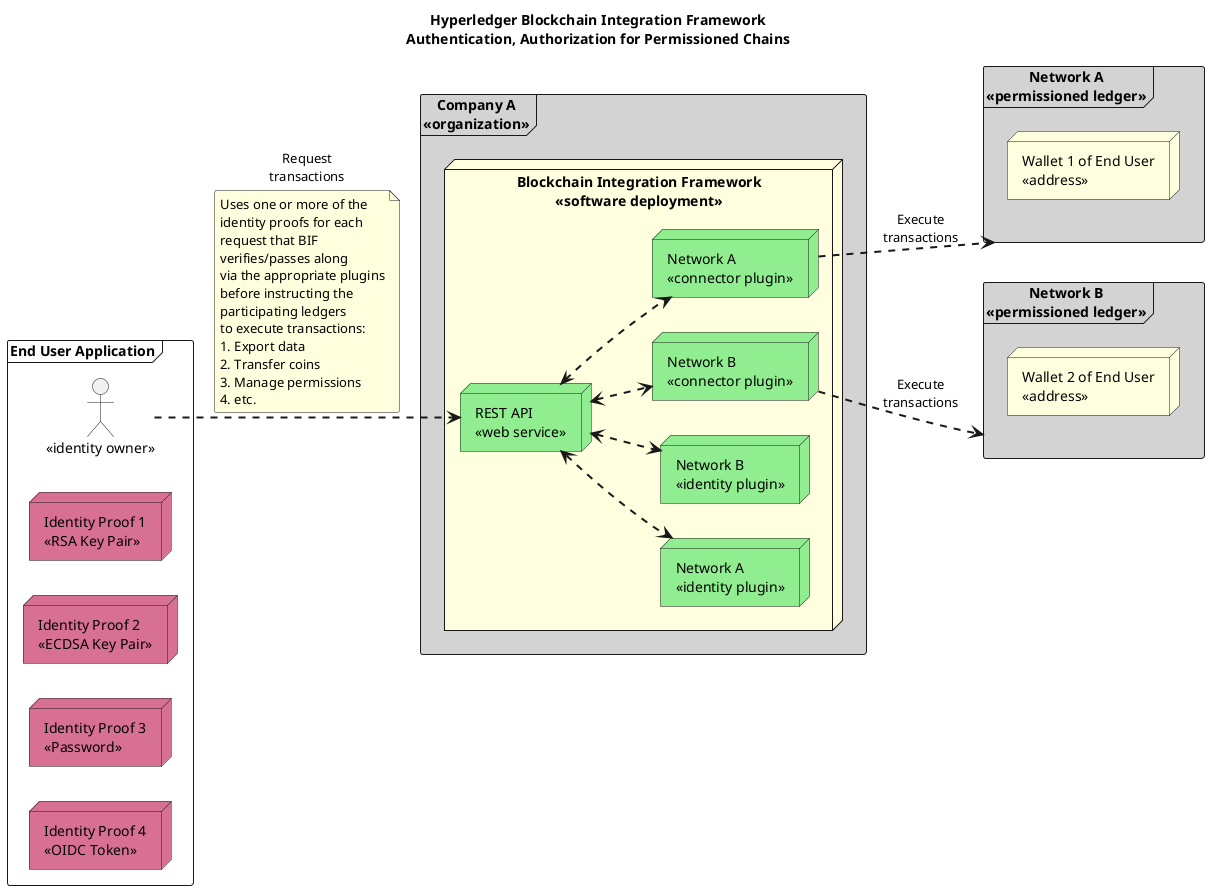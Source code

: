 @startuml Authentication, Authorization for Permissioned Chains

title Hyperledger Blockchain Integration Framework\nAuthentication, Authorization for Permissioned Chains

left to right direction

skinparam sequenceArrowThickness 2
skinparam roundcorner 5
skinparam maxmessagesize 30
skinparam sequenceParticipant underline

frame "End User Application" as eu {
  actor "<<identity owner>>" as io
  node "Identity Proof 1\n<<RSA Key Pair>>" as ppkp1 #PaleVioletRed {
  }
  node "Identity Proof 2\n<<ECDSA Key Pair>>" as ppkp2 #PaleVioletRed {
  }
  node "Identity Proof 3\n<<Password>>" as password #PaleVioletRed {
  }
  node "Identity Proof 4\n<<OIDC Token>>" as authtoken #PaleVioletRed {
  }
}


frame "Company A\n<<organization>>" as ca #LightGray {
  node "Blockchain Integration Framework\n<<software deployment>>" as bif #LightYellow {
    node "REST API\n<<web service>>" as bifrestapi #LightGreen {
    }
    together {
      node "Network A\n<<identity plugin>>" as bifidpluginnetworka #LightGreen {
      }
      node "Network B\n<<identity plugin>>" as bifidpluginnetworkb #LightGreen {
      }
      node "Network A\n<<connector plugin>>" as bifconnectorpluginnetworka #LightGreen {
      }
      node "Network B\n<<connector plugin>>" as bifconnectorpluginnetworkb #LightGreen {
      }
    }
  }
}

frame "Network A\n<<permissioned ledger>>" as na #LightGray {
  node "Wallet 1 of End User\n<<address>>" as weua #LightYellow {
  }
}

frame "Network B\n<<permissioned ledger>>" as nb #LightGray {
  node "Wallet 2 of End User\n<<address>>" as weub #LightYellow {
  }
}

io ..> bifrestapi: Request transactions
note on link
  Uses one or more of the
  identity proofs for each
  request that BIF
  verifies/passes along
  via the appropriate plugins
  before instructing the
  participating ledgers
  to execute transactions:
  1. Export data
  2. Transfer coins
  3. Manage permissions
  4. etc.
end note
bifrestapi <..> bifconnectorpluginnetworka
bifrestapi <..> bifconnectorpluginnetworkb
bifrestapi <..> bifidpluginnetworka
bifrestapi <..> bifidpluginnetworkb
bifconnectorpluginnetworka ..> na: Execute transactions
bifconnectorpluginnetworkb ..> nb: Execute transactions

@enduml
